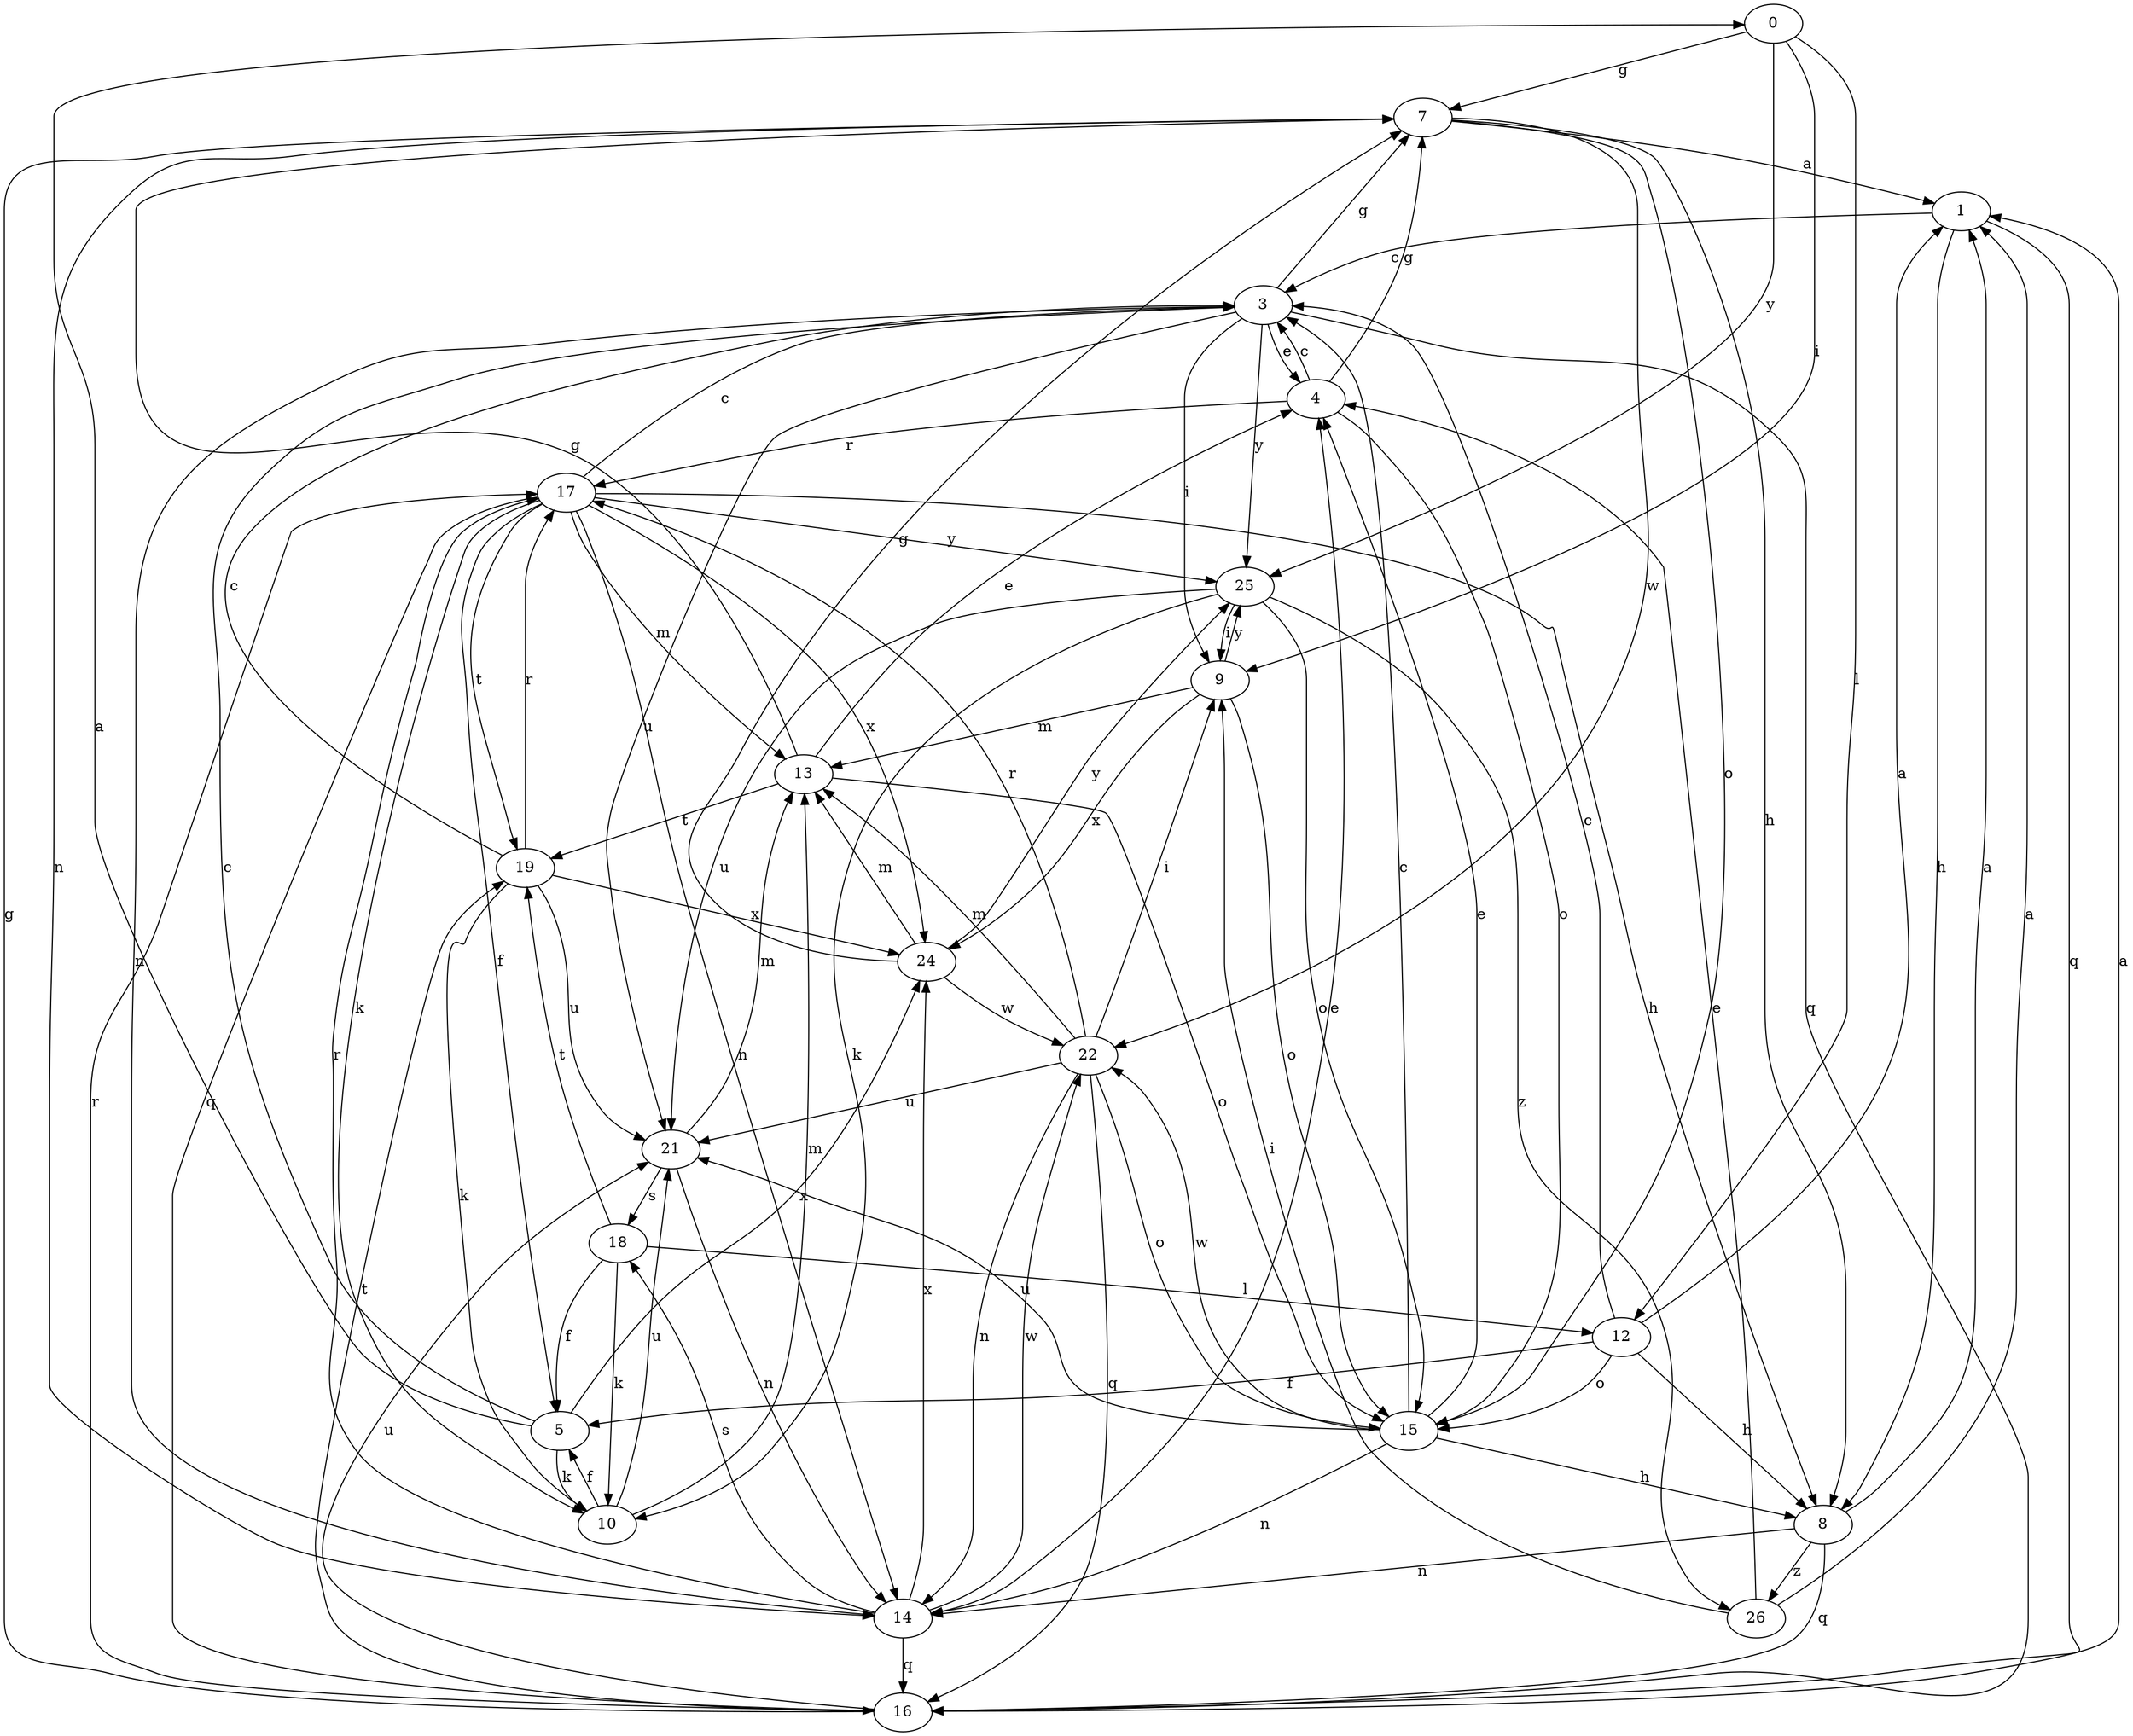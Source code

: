 strict digraph  {
0;
1;
3;
4;
5;
7;
8;
9;
10;
12;
13;
14;
15;
16;
17;
18;
19;
21;
22;
24;
25;
26;
0 -> 7  [label=g];
0 -> 9  [label=i];
0 -> 12  [label=l];
0 -> 25  [label=y];
1 -> 3  [label=c];
1 -> 8  [label=h];
1 -> 16  [label=q];
3 -> 4  [label=e];
3 -> 7  [label=g];
3 -> 9  [label=i];
3 -> 14  [label=n];
3 -> 16  [label=q];
3 -> 21  [label=u];
3 -> 25  [label=y];
4 -> 3  [label=c];
4 -> 7  [label=g];
4 -> 15  [label=o];
4 -> 17  [label=r];
5 -> 0  [label=a];
5 -> 3  [label=c];
5 -> 10  [label=k];
5 -> 24  [label=x];
7 -> 1  [label=a];
7 -> 8  [label=h];
7 -> 14  [label=n];
7 -> 15  [label=o];
7 -> 22  [label=w];
8 -> 1  [label=a];
8 -> 14  [label=n];
8 -> 16  [label=q];
8 -> 26  [label=z];
9 -> 13  [label=m];
9 -> 15  [label=o];
9 -> 24  [label=x];
9 -> 25  [label=y];
10 -> 5  [label=f];
10 -> 13  [label=m];
10 -> 21  [label=u];
12 -> 1  [label=a];
12 -> 3  [label=c];
12 -> 5  [label=f];
12 -> 8  [label=h];
12 -> 15  [label=o];
13 -> 4  [label=e];
13 -> 7  [label=g];
13 -> 15  [label=o];
13 -> 19  [label=t];
14 -> 4  [label=e];
14 -> 16  [label=q];
14 -> 17  [label=r];
14 -> 18  [label=s];
14 -> 22  [label=w];
14 -> 24  [label=x];
15 -> 3  [label=c];
15 -> 4  [label=e];
15 -> 8  [label=h];
15 -> 14  [label=n];
15 -> 21  [label=u];
15 -> 22  [label=w];
16 -> 1  [label=a];
16 -> 7  [label=g];
16 -> 17  [label=r];
16 -> 19  [label=t];
16 -> 21  [label=u];
17 -> 3  [label=c];
17 -> 5  [label=f];
17 -> 8  [label=h];
17 -> 10  [label=k];
17 -> 13  [label=m];
17 -> 14  [label=n];
17 -> 16  [label=q];
17 -> 19  [label=t];
17 -> 24  [label=x];
17 -> 25  [label=y];
18 -> 5  [label=f];
18 -> 10  [label=k];
18 -> 12  [label=l];
18 -> 19  [label=t];
19 -> 3  [label=c];
19 -> 10  [label=k];
19 -> 17  [label=r];
19 -> 21  [label=u];
19 -> 24  [label=x];
21 -> 13  [label=m];
21 -> 14  [label=n];
21 -> 18  [label=s];
22 -> 9  [label=i];
22 -> 13  [label=m];
22 -> 14  [label=n];
22 -> 15  [label=o];
22 -> 16  [label=q];
22 -> 17  [label=r];
22 -> 21  [label=u];
24 -> 7  [label=g];
24 -> 13  [label=m];
24 -> 22  [label=w];
24 -> 25  [label=y];
25 -> 9  [label=i];
25 -> 10  [label=k];
25 -> 15  [label=o];
25 -> 21  [label=u];
25 -> 26  [label=z];
26 -> 1  [label=a];
26 -> 4  [label=e];
26 -> 9  [label=i];
}
